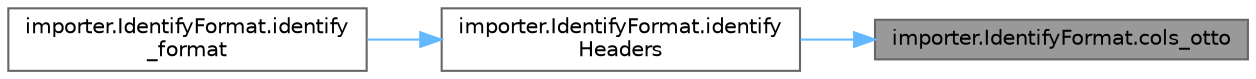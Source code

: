 digraph "importer.IdentifyFormat.cols_otto"
{
 // LATEX_PDF_SIZE
  bgcolor="transparent";
  edge [fontname=Helvetica,fontsize=10,labelfontname=Helvetica,labelfontsize=10];
  node [fontname=Helvetica,fontsize=10,shape=box,height=0.2,width=0.4];
  rankdir="RL";
  Node1 [id="Node000001",label="importer.IdentifyFormat.cols_otto",height=0.2,width=0.4,color="gray40", fillcolor="grey60", style="filled", fontcolor="black",tooltip=" "];
  Node1 -> Node2 [id="edge3_Node000001_Node000002",dir="back",color="steelblue1",style="solid",tooltip=" "];
  Node2 [id="Node000002",label="importer.IdentifyFormat.identify\lHeaders",height=0.2,width=0.4,color="grey40", fillcolor="white", style="filled",URL="$namespaceimporter_1_1_identify_format.html#a32be73f5a214d83810e6451914cbdc08",tooltip=" "];
  Node2 -> Node3 [id="edge4_Node000002_Node000003",dir="back",color="steelblue1",style="solid",tooltip=" "];
  Node3 [id="Node000003",label="importer.IdentifyFormat.identify\l_format",height=0.2,width=0.4,color="grey40", fillcolor="white", style="filled",URL="$namespaceimporter_1_1_identify_format.html#abbce3715159bdeb7ab493532484a02a0",tooltip=" "];
}
